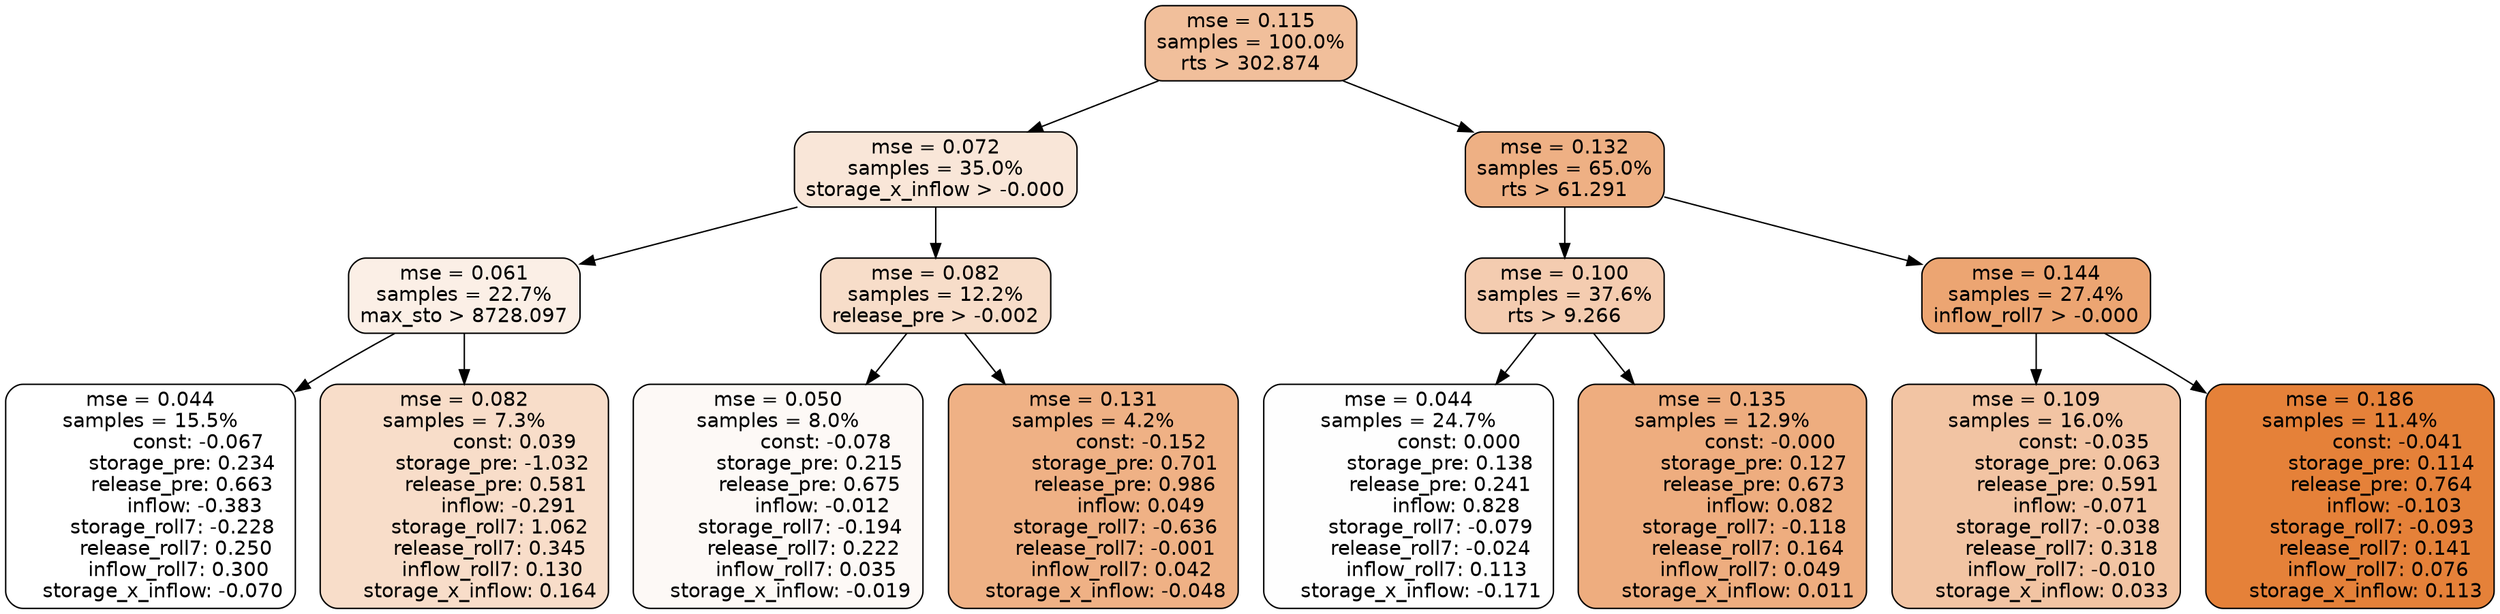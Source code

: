 digraph tree {
node [shape=rectangle, style="filled, rounded", color="black", fontname=helvetica] ;
edge [fontname=helvetica] ;
	"0" [label="mse = 0.115
samples = 100.0%
rts > 302.874", fillcolor="#f1bf9b"]
	"8" [label="mse = 0.072
samples = 35.0%
storage_x_inflow > -0.000", fillcolor="#f9e6d8"]
	"1" [label="mse = 0.132
samples = 65.0%
rts > 61.291", fillcolor="#eeb084"]
	"9" [label="mse = 0.061
samples = 22.7%
max_sto > 8728.097", fillcolor="#fbefe6"]
	"12" [label="mse = 0.082
samples = 12.2%
release_pre > -0.002", fillcolor="#f7ddc9"]
	"2" [label="mse = 0.100
samples = 37.6%
rts > 9.266", fillcolor="#f4ccb0"]
	"5" [label="mse = 0.144
samples = 27.4%
inflow_roll7 > -0.000", fillcolor="#eca572"]
	"10" [label="mse = 0.044
samples = 15.5%
               const: -0.067
          storage_pre: 0.234
          release_pre: 0.663
              inflow: -0.383
       storage_roll7: -0.228
        release_roll7: 0.250
         inflow_roll7: 0.300
    storage_x_inflow: -0.070", fillcolor="#ffffff"]
	"11" [label="mse = 0.082
samples = 7.3%
                const: 0.039
         storage_pre: -1.032
          release_pre: 0.581
              inflow: -0.291
        storage_roll7: 1.062
        release_roll7: 0.345
         inflow_roll7: 0.130
     storage_x_inflow: 0.164", fillcolor="#f8ddc9"]
	"13" [label="mse = 0.050
samples = 8.0%
               const: -0.078
          storage_pre: 0.215
          release_pre: 0.675
              inflow: -0.012
       storage_roll7: -0.194
        release_roll7: 0.222
         inflow_roll7: 0.035
    storage_x_inflow: -0.019", fillcolor="#fdf9f6"]
	"14" [label="mse = 0.131
samples = 4.2%
               const: -0.152
          storage_pre: 0.701
          release_pre: 0.986
               inflow: 0.049
       storage_roll7: -0.636
       release_roll7: -0.001
         inflow_roll7: 0.042
    storage_x_inflow: -0.048", fillcolor="#efb185"]
	"3" [label="mse = 0.044
samples = 24.7%
                const: 0.000
          storage_pre: 0.138
          release_pre: 0.241
               inflow: 0.828
       storage_roll7: -0.079
       release_roll7: -0.024
         inflow_roll7: 0.113
    storage_x_inflow: -0.171", fillcolor="#fefefe"]
	"4" [label="mse = 0.135
samples = 12.9%
               const: -0.000
          storage_pre: 0.127
          release_pre: 0.673
               inflow: 0.082
       storage_roll7: -0.118
        release_roll7: 0.164
         inflow_roll7: 0.049
     storage_x_inflow: 0.011", fillcolor="#eead7f"]
	"6" [label="mse = 0.109
samples = 16.0%
               const: -0.035
          storage_pre: 0.063
          release_pre: 0.591
              inflow: -0.071
       storage_roll7: -0.038
        release_roll7: 0.318
        inflow_roll7: -0.010
     storage_x_inflow: 0.033", fillcolor="#f2c4a3"]
	"7" [label="mse = 0.186
samples = 11.4%
               const: -0.041
          storage_pre: 0.114
          release_pre: 0.764
              inflow: -0.103
       storage_roll7: -0.093
        release_roll7: 0.141
         inflow_roll7: 0.076
     storage_x_inflow: 0.113", fillcolor="#e58139"]

	"0" -> "1"
	"0" -> "8"
	"8" -> "9"
	"8" -> "12"
	"1" -> "2"
	"1" -> "5"
	"9" -> "10"
	"9" -> "11"
	"12" -> "13"
	"12" -> "14"
	"2" -> "3"
	"2" -> "4"
	"5" -> "6"
	"5" -> "7"
}